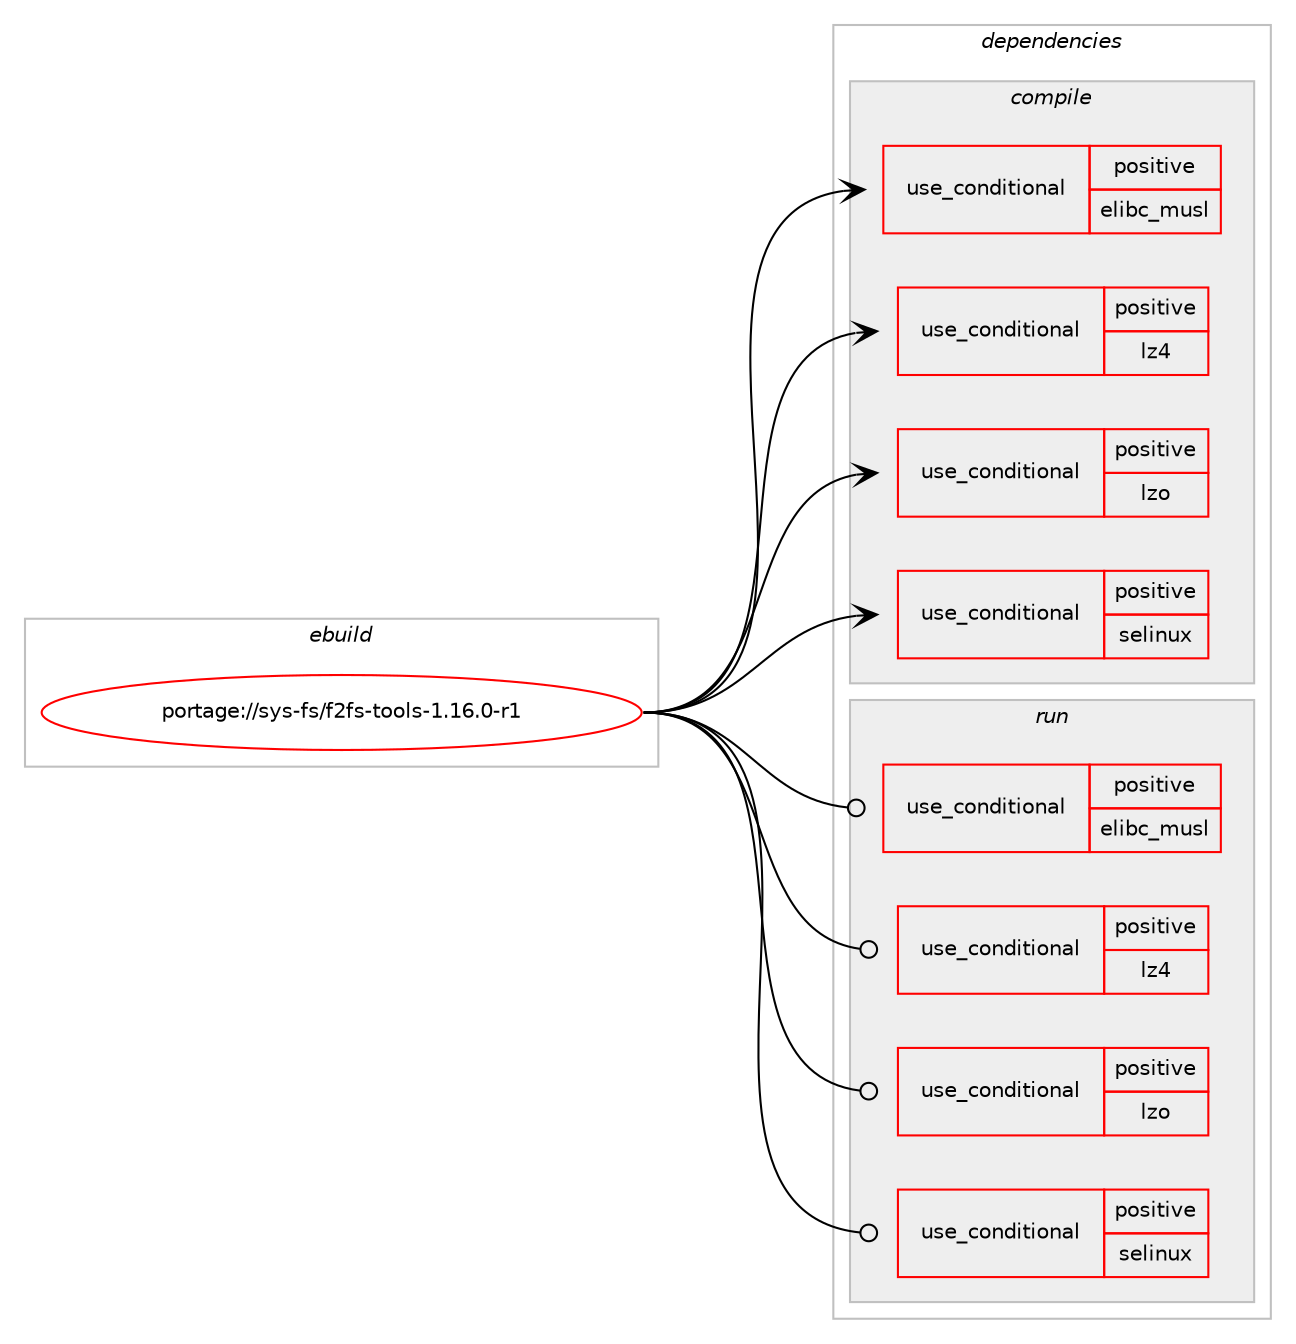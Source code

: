 digraph prolog {

# *************
# Graph options
# *************

newrank=true;
concentrate=true;
compound=true;
graph [rankdir=LR,fontname=Helvetica,fontsize=10,ranksep=1.5];#, ranksep=2.5, nodesep=0.2];
edge  [arrowhead=vee];
node  [fontname=Helvetica,fontsize=10];

# **********
# The ebuild
# **********

subgraph cluster_leftcol {
color=gray;
rank=same;
label=<<i>ebuild</i>>;
id [label="portage://sys-fs/f2fs-tools-1.16.0-r1", color=red, width=4, href="../sys-fs/f2fs-tools-1.16.0-r1.svg"];
}

# ****************
# The dependencies
# ****************

subgraph cluster_midcol {
color=gray;
label=<<i>dependencies</i>>;
subgraph cluster_compile {
fillcolor="#eeeeee";
style=filled;
label=<<i>compile</i>>;
subgraph cond113435 {
dependency218935 [label=<<TABLE BORDER="0" CELLBORDER="1" CELLSPACING="0" CELLPADDING="4"><TR><TD ROWSPAN="3" CELLPADDING="10">use_conditional</TD></TR><TR><TD>positive</TD></TR><TR><TD>elibc_musl</TD></TR></TABLE>>, shape=none, color=red];
# *** BEGIN UNKNOWN DEPENDENCY TYPE (TODO) ***
# dependency218935 -> package_dependency(portage://sys-fs/f2fs-tools-1.16.0-r1,install,no,sys-libs,queue-standalone,none,[,,],[],[])
# *** END UNKNOWN DEPENDENCY TYPE (TODO) ***

}
id:e -> dependency218935:w [weight=20,style="solid",arrowhead="vee"];
subgraph cond113436 {
dependency218936 [label=<<TABLE BORDER="0" CELLBORDER="1" CELLSPACING="0" CELLPADDING="4"><TR><TD ROWSPAN="3" CELLPADDING="10">use_conditional</TD></TR><TR><TD>positive</TD></TR><TR><TD>lz4</TD></TR></TABLE>>, shape=none, color=red];
# *** BEGIN UNKNOWN DEPENDENCY TYPE (TODO) ***
# dependency218936 -> package_dependency(portage://sys-fs/f2fs-tools-1.16.0-r1,install,no,app-arch,lz4,none,[,,],any_same_slot,[])
# *** END UNKNOWN DEPENDENCY TYPE (TODO) ***

}
id:e -> dependency218936:w [weight=20,style="solid",arrowhead="vee"];
subgraph cond113437 {
dependency218937 [label=<<TABLE BORDER="0" CELLBORDER="1" CELLSPACING="0" CELLPADDING="4"><TR><TD ROWSPAN="3" CELLPADDING="10">use_conditional</TD></TR><TR><TD>positive</TD></TR><TR><TD>lzo</TD></TR></TABLE>>, shape=none, color=red];
# *** BEGIN UNKNOWN DEPENDENCY TYPE (TODO) ***
# dependency218937 -> package_dependency(portage://sys-fs/f2fs-tools-1.16.0-r1,install,no,dev-libs,lzo,none,[,,],[slot(2)],[])
# *** END UNKNOWN DEPENDENCY TYPE (TODO) ***

}
id:e -> dependency218937:w [weight=20,style="solid",arrowhead="vee"];
subgraph cond113438 {
dependency218938 [label=<<TABLE BORDER="0" CELLBORDER="1" CELLSPACING="0" CELLPADDING="4"><TR><TD ROWSPAN="3" CELLPADDING="10">use_conditional</TD></TR><TR><TD>positive</TD></TR><TR><TD>selinux</TD></TR></TABLE>>, shape=none, color=red];
# *** BEGIN UNKNOWN DEPENDENCY TYPE (TODO) ***
# dependency218938 -> package_dependency(portage://sys-fs/f2fs-tools-1.16.0-r1,install,no,sys-libs,libselinux,none,[,,],[],[])
# *** END UNKNOWN DEPENDENCY TYPE (TODO) ***

}
id:e -> dependency218938:w [weight=20,style="solid",arrowhead="vee"];
# *** BEGIN UNKNOWN DEPENDENCY TYPE (TODO) ***
# id -> package_dependency(portage://sys-fs/f2fs-tools-1.16.0-r1,install,no,sys-apps,util-linux,none,[,,],[],[])
# *** END UNKNOWN DEPENDENCY TYPE (TODO) ***

}
subgraph cluster_compileandrun {
fillcolor="#eeeeee";
style=filled;
label=<<i>compile and run</i>>;
}
subgraph cluster_run {
fillcolor="#eeeeee";
style=filled;
label=<<i>run</i>>;
subgraph cond113439 {
dependency218939 [label=<<TABLE BORDER="0" CELLBORDER="1" CELLSPACING="0" CELLPADDING="4"><TR><TD ROWSPAN="3" CELLPADDING="10">use_conditional</TD></TR><TR><TD>positive</TD></TR><TR><TD>elibc_musl</TD></TR></TABLE>>, shape=none, color=red];
# *** BEGIN UNKNOWN DEPENDENCY TYPE (TODO) ***
# dependency218939 -> package_dependency(portage://sys-fs/f2fs-tools-1.16.0-r1,run,no,sys-libs,queue-standalone,none,[,,],[],[])
# *** END UNKNOWN DEPENDENCY TYPE (TODO) ***

}
id:e -> dependency218939:w [weight=20,style="solid",arrowhead="odot"];
subgraph cond113440 {
dependency218940 [label=<<TABLE BORDER="0" CELLBORDER="1" CELLSPACING="0" CELLPADDING="4"><TR><TD ROWSPAN="3" CELLPADDING="10">use_conditional</TD></TR><TR><TD>positive</TD></TR><TR><TD>lz4</TD></TR></TABLE>>, shape=none, color=red];
# *** BEGIN UNKNOWN DEPENDENCY TYPE (TODO) ***
# dependency218940 -> package_dependency(portage://sys-fs/f2fs-tools-1.16.0-r1,run,no,app-arch,lz4,none,[,,],any_same_slot,[])
# *** END UNKNOWN DEPENDENCY TYPE (TODO) ***

}
id:e -> dependency218940:w [weight=20,style="solid",arrowhead="odot"];
subgraph cond113441 {
dependency218941 [label=<<TABLE BORDER="0" CELLBORDER="1" CELLSPACING="0" CELLPADDING="4"><TR><TD ROWSPAN="3" CELLPADDING="10">use_conditional</TD></TR><TR><TD>positive</TD></TR><TR><TD>lzo</TD></TR></TABLE>>, shape=none, color=red];
# *** BEGIN UNKNOWN DEPENDENCY TYPE (TODO) ***
# dependency218941 -> package_dependency(portage://sys-fs/f2fs-tools-1.16.0-r1,run,no,dev-libs,lzo,none,[,,],[slot(2)],[])
# *** END UNKNOWN DEPENDENCY TYPE (TODO) ***

}
id:e -> dependency218941:w [weight=20,style="solid",arrowhead="odot"];
subgraph cond113442 {
dependency218942 [label=<<TABLE BORDER="0" CELLBORDER="1" CELLSPACING="0" CELLPADDING="4"><TR><TD ROWSPAN="3" CELLPADDING="10">use_conditional</TD></TR><TR><TD>positive</TD></TR><TR><TD>selinux</TD></TR></TABLE>>, shape=none, color=red];
# *** BEGIN UNKNOWN DEPENDENCY TYPE (TODO) ***
# dependency218942 -> package_dependency(portage://sys-fs/f2fs-tools-1.16.0-r1,run,no,sys-libs,libselinux,none,[,,],[],[])
# *** END UNKNOWN DEPENDENCY TYPE (TODO) ***

}
id:e -> dependency218942:w [weight=20,style="solid",arrowhead="odot"];
# *** BEGIN UNKNOWN DEPENDENCY TYPE (TODO) ***
# id -> package_dependency(portage://sys-fs/f2fs-tools-1.16.0-r1,run,no,sys-apps,util-linux,none,[,,],[],[])
# *** END UNKNOWN DEPENDENCY TYPE (TODO) ***

}
}

# **************
# The candidates
# **************

subgraph cluster_choices {
rank=same;
color=gray;
label=<<i>candidates</i>>;

}

}
